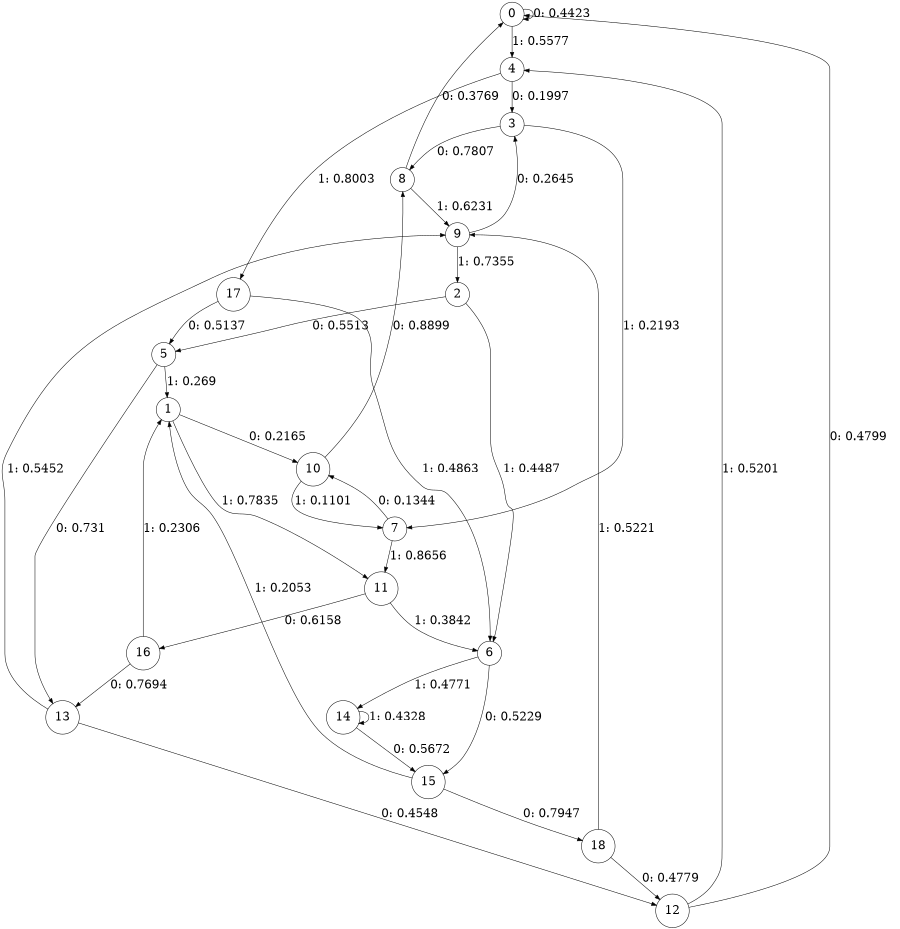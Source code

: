 digraph "ch20randomL5" {
size = "6,8.5";
ratio = "fill";
node [shape = circle];
node [fontsize = 24];
edge [fontsize = 24];
0 -> 0 [label = "0: 0.4423   "];
0 -> 4 [label = "1: 0.5577   "];
1 -> 10 [label = "0: 0.2165   "];
1 -> 11 [label = "1: 0.7835   "];
2 -> 5 [label = "0: 0.5513   "];
2 -> 6 [label = "1: 0.4487   "];
3 -> 8 [label = "0: 0.7807   "];
3 -> 7 [label = "1: 0.2193   "];
4 -> 3 [label = "0: 0.1997   "];
4 -> 17 [label = "1: 0.8003   "];
5 -> 13 [label = "0: 0.731    "];
5 -> 1 [label = "1: 0.269    "];
6 -> 15 [label = "0: 0.5229   "];
6 -> 14 [label = "1: 0.4771   "];
7 -> 10 [label = "0: 0.1344   "];
7 -> 11 [label = "1: 0.8656   "];
8 -> 0 [label = "0: 0.3769   "];
8 -> 9 [label = "1: 0.6231   "];
9 -> 3 [label = "0: 0.2645   "];
9 -> 2 [label = "1: 0.7355   "];
10 -> 8 [label = "0: 0.8899   "];
10 -> 7 [label = "1: 0.1101   "];
11 -> 16 [label = "0: 0.6158   "];
11 -> 6 [label = "1: 0.3842   "];
12 -> 0 [label = "0: 0.4799   "];
12 -> 4 [label = "1: 0.5201   "];
13 -> 12 [label = "0: 0.4548   "];
13 -> 9 [label = "1: 0.5452   "];
14 -> 15 [label = "0: 0.5672   "];
14 -> 14 [label = "1: 0.4328   "];
15 -> 18 [label = "0: 0.7947   "];
15 -> 1 [label = "1: 0.2053   "];
16 -> 13 [label = "0: 0.7694   "];
16 -> 1 [label = "1: 0.2306   "];
17 -> 5 [label = "0: 0.5137   "];
17 -> 6 [label = "1: 0.4863   "];
18 -> 12 [label = "0: 0.4779   "];
18 -> 9 [label = "1: 0.5221   "];
}